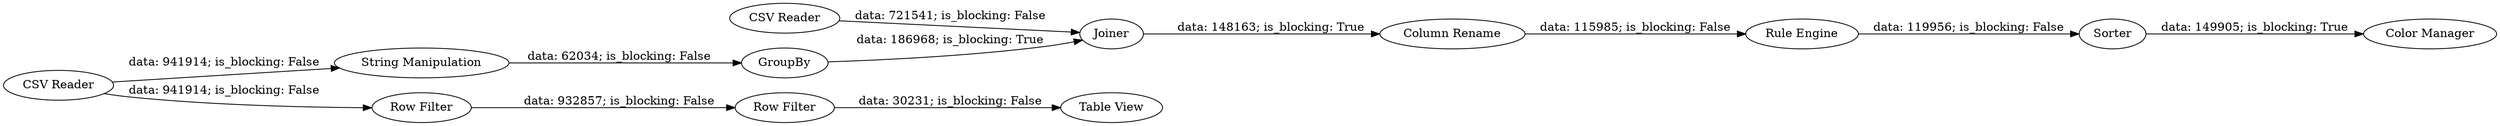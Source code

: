 digraph {
	"276430609000005320_41" [label="Table View"]
	"276430609000005320_42" [label="CSV Reader"]
	"276430609000005320_23" [label="String Manipulation"]
	"276430609000005320_2" [label=GroupBy]
	"276430609000005320_30" [label="Rule Engine"]
	"276430609000005320_21" [label=Joiner]
	"276430609000005320_29" [label="Column Rename"]
	"276430609000005320_38" [label="Row Filter"]
	"276430609000005320_33" [label="Color Manager"]
	"276430609000005320_1" [label="CSV Reader"]
	"276430609000005320_31" [label=Sorter]
	"276430609000005320_39" [label="Row Filter"]
	"276430609000005320_30" -> "276430609000005320_31" [label="data: 119956; is_blocking: False"]
	"276430609000005320_23" -> "276430609000005320_2" [label="data: 62034; is_blocking: False"]
	"276430609000005320_29" -> "276430609000005320_30" [label="data: 115985; is_blocking: False"]
	"276430609000005320_38" -> "276430609000005320_39" [label="data: 932857; is_blocking: False"]
	"276430609000005320_2" -> "276430609000005320_21" [label="data: 186968; is_blocking: True"]
	"276430609000005320_1" -> "276430609000005320_38" [label="data: 941914; is_blocking: False"]
	"276430609000005320_31" -> "276430609000005320_33" [label="data: 149905; is_blocking: True"]
	"276430609000005320_1" -> "276430609000005320_23" [label="data: 941914; is_blocking: False"]
	"276430609000005320_21" -> "276430609000005320_29" [label="data: 148163; is_blocking: True"]
	"276430609000005320_42" -> "276430609000005320_21" [label="data: 721541; is_blocking: False"]
	"276430609000005320_39" -> "276430609000005320_41" [label="data: 30231; is_blocking: False"]
	rankdir=LR
}
